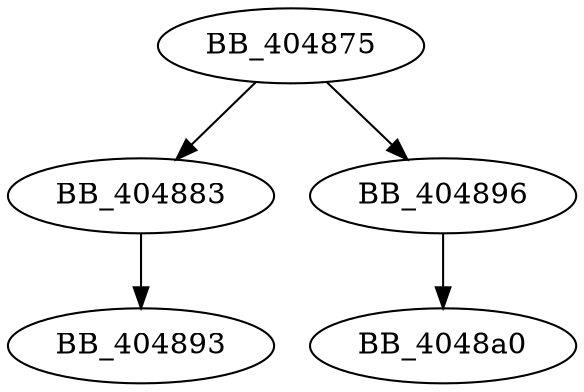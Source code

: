 DiGraph __unlock_file2{
BB_404875->BB_404883
BB_404875->BB_404896
BB_404883->BB_404893
BB_404896->BB_4048a0
}
